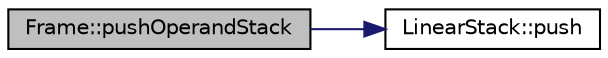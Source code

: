 digraph "Frame::pushOperandStack"
{
 // LATEX_PDF_SIZE
  edge [fontname="Helvetica",fontsize="10",labelfontname="Helvetica",labelfontsize="10"];
  node [fontname="Helvetica",fontsize="10",shape=record];
  rankdir="LR";
  Node1 [label="Frame::pushOperandStack",height=0.2,width=0.4,color="black", fillcolor="grey75", style="filled", fontcolor="black",tooltip=" "];
  Node1 -> Node2 [color="midnightblue",fontsize="10",style="solid",fontname="Helvetica"];
  Node2 [label="LinearStack::push",height=0.2,width=0.4,color="black", fillcolor="white", style="filled",URL="$class_linear_stack.html#a21f220f3c54293f3cc931781b0511c95",tooltip=" "];
}
